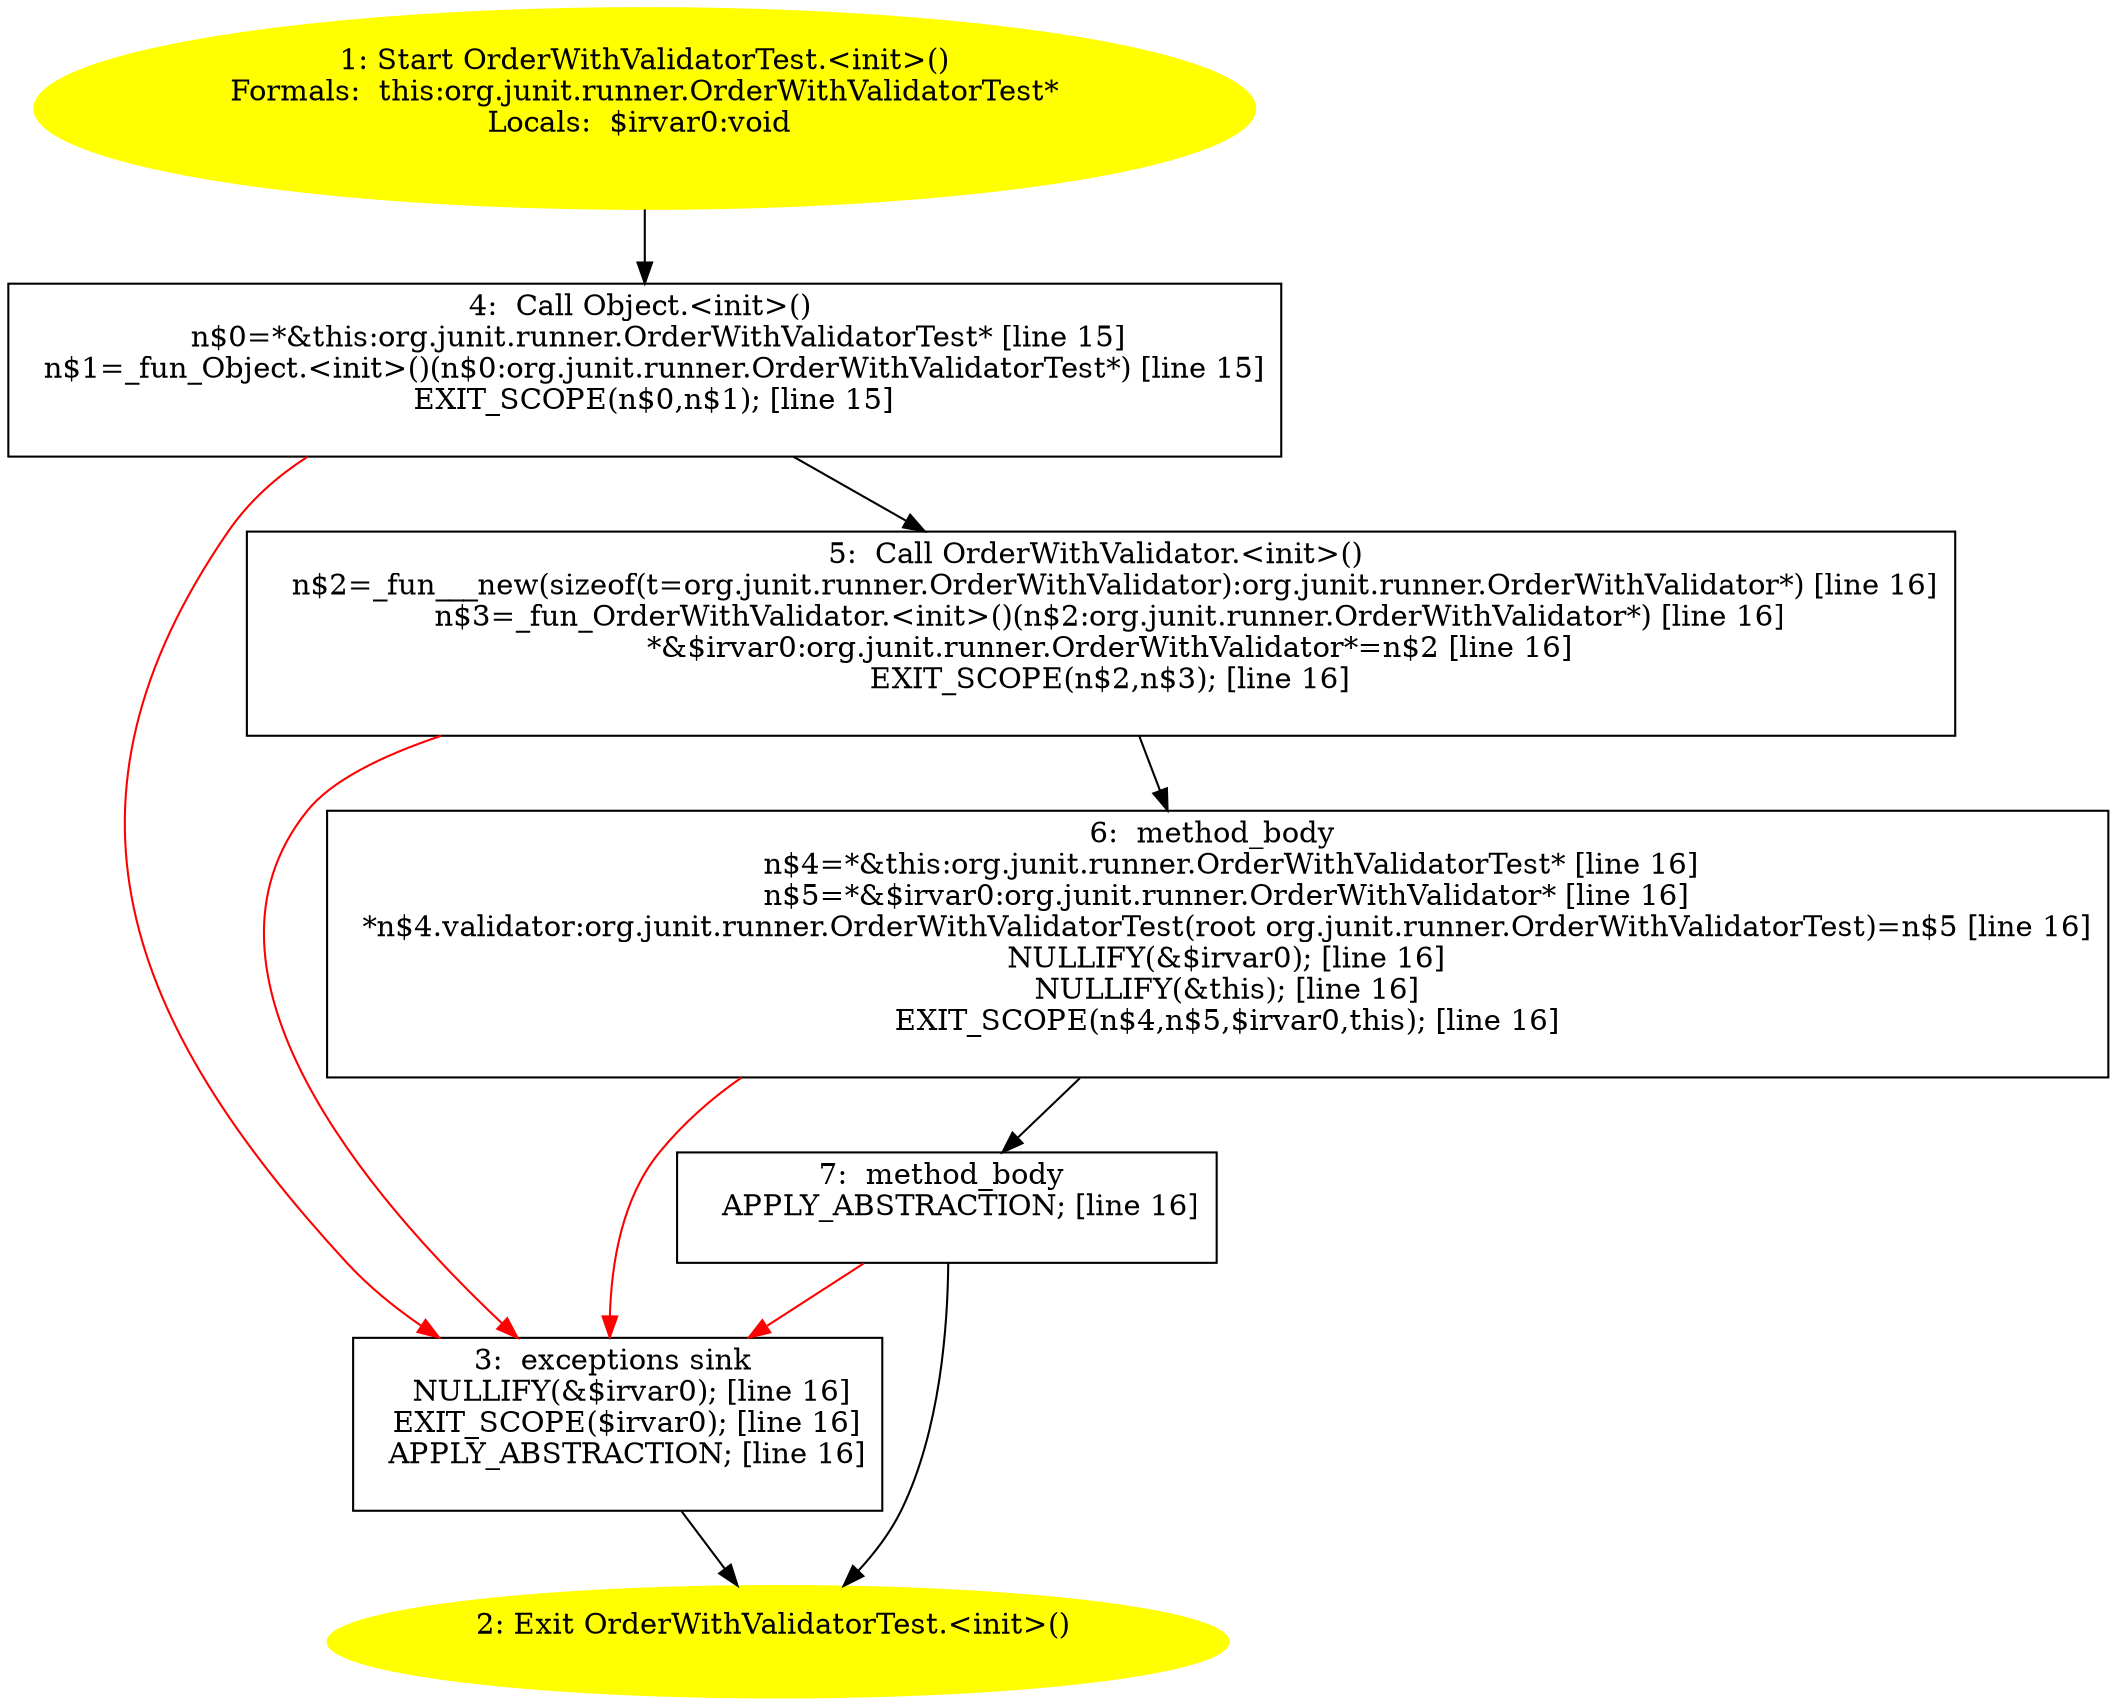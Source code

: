 /* @generated */
digraph cfg {
"org.junit.runner.OrderWithValidatorTest.<init>().47000eb9c73e5eb6db1d50eb2b9f3451_1" [label="1: Start OrderWithValidatorTest.<init>()\nFormals:  this:org.junit.runner.OrderWithValidatorTest*\nLocals:  $irvar0:void \n  " color=yellow style=filled]
	

	 "org.junit.runner.OrderWithValidatorTest.<init>().47000eb9c73e5eb6db1d50eb2b9f3451_1" -> "org.junit.runner.OrderWithValidatorTest.<init>().47000eb9c73e5eb6db1d50eb2b9f3451_4" ;
"org.junit.runner.OrderWithValidatorTest.<init>().47000eb9c73e5eb6db1d50eb2b9f3451_2" [label="2: Exit OrderWithValidatorTest.<init>() \n  " color=yellow style=filled]
	

"org.junit.runner.OrderWithValidatorTest.<init>().47000eb9c73e5eb6db1d50eb2b9f3451_3" [label="3:  exceptions sink \n   NULLIFY(&$irvar0); [line 16]\n  EXIT_SCOPE($irvar0); [line 16]\n  APPLY_ABSTRACTION; [line 16]\n " shape="box"]
	

	 "org.junit.runner.OrderWithValidatorTest.<init>().47000eb9c73e5eb6db1d50eb2b9f3451_3" -> "org.junit.runner.OrderWithValidatorTest.<init>().47000eb9c73e5eb6db1d50eb2b9f3451_2" ;
"org.junit.runner.OrderWithValidatorTest.<init>().47000eb9c73e5eb6db1d50eb2b9f3451_4" [label="4:  Call Object.<init>() \n   n$0=*&this:org.junit.runner.OrderWithValidatorTest* [line 15]\n  n$1=_fun_Object.<init>()(n$0:org.junit.runner.OrderWithValidatorTest*) [line 15]\n  EXIT_SCOPE(n$0,n$1); [line 15]\n " shape="box"]
	

	 "org.junit.runner.OrderWithValidatorTest.<init>().47000eb9c73e5eb6db1d50eb2b9f3451_4" -> "org.junit.runner.OrderWithValidatorTest.<init>().47000eb9c73e5eb6db1d50eb2b9f3451_5" ;
	 "org.junit.runner.OrderWithValidatorTest.<init>().47000eb9c73e5eb6db1d50eb2b9f3451_4" -> "org.junit.runner.OrderWithValidatorTest.<init>().47000eb9c73e5eb6db1d50eb2b9f3451_3" [color="red" ];
"org.junit.runner.OrderWithValidatorTest.<init>().47000eb9c73e5eb6db1d50eb2b9f3451_5" [label="5:  Call OrderWithValidator.<init>() \n   n$2=_fun___new(sizeof(t=org.junit.runner.OrderWithValidator):org.junit.runner.OrderWithValidator*) [line 16]\n  n$3=_fun_OrderWithValidator.<init>()(n$2:org.junit.runner.OrderWithValidator*) [line 16]\n  *&$irvar0:org.junit.runner.OrderWithValidator*=n$2 [line 16]\n  EXIT_SCOPE(n$2,n$3); [line 16]\n " shape="box"]
	

	 "org.junit.runner.OrderWithValidatorTest.<init>().47000eb9c73e5eb6db1d50eb2b9f3451_5" -> "org.junit.runner.OrderWithValidatorTest.<init>().47000eb9c73e5eb6db1d50eb2b9f3451_6" ;
	 "org.junit.runner.OrderWithValidatorTest.<init>().47000eb9c73e5eb6db1d50eb2b9f3451_5" -> "org.junit.runner.OrderWithValidatorTest.<init>().47000eb9c73e5eb6db1d50eb2b9f3451_3" [color="red" ];
"org.junit.runner.OrderWithValidatorTest.<init>().47000eb9c73e5eb6db1d50eb2b9f3451_6" [label="6:  method_body \n   n$4=*&this:org.junit.runner.OrderWithValidatorTest* [line 16]\n  n$5=*&$irvar0:org.junit.runner.OrderWithValidator* [line 16]\n  *n$4.validator:org.junit.runner.OrderWithValidatorTest(root org.junit.runner.OrderWithValidatorTest)=n$5 [line 16]\n  NULLIFY(&$irvar0); [line 16]\n  NULLIFY(&this); [line 16]\n  EXIT_SCOPE(n$4,n$5,$irvar0,this); [line 16]\n " shape="box"]
	

	 "org.junit.runner.OrderWithValidatorTest.<init>().47000eb9c73e5eb6db1d50eb2b9f3451_6" -> "org.junit.runner.OrderWithValidatorTest.<init>().47000eb9c73e5eb6db1d50eb2b9f3451_7" ;
	 "org.junit.runner.OrderWithValidatorTest.<init>().47000eb9c73e5eb6db1d50eb2b9f3451_6" -> "org.junit.runner.OrderWithValidatorTest.<init>().47000eb9c73e5eb6db1d50eb2b9f3451_3" [color="red" ];
"org.junit.runner.OrderWithValidatorTest.<init>().47000eb9c73e5eb6db1d50eb2b9f3451_7" [label="7:  method_body \n   APPLY_ABSTRACTION; [line 16]\n " shape="box"]
	

	 "org.junit.runner.OrderWithValidatorTest.<init>().47000eb9c73e5eb6db1d50eb2b9f3451_7" -> "org.junit.runner.OrderWithValidatorTest.<init>().47000eb9c73e5eb6db1d50eb2b9f3451_2" ;
	 "org.junit.runner.OrderWithValidatorTest.<init>().47000eb9c73e5eb6db1d50eb2b9f3451_7" -> "org.junit.runner.OrderWithValidatorTest.<init>().47000eb9c73e5eb6db1d50eb2b9f3451_3" [color="red" ];
}
